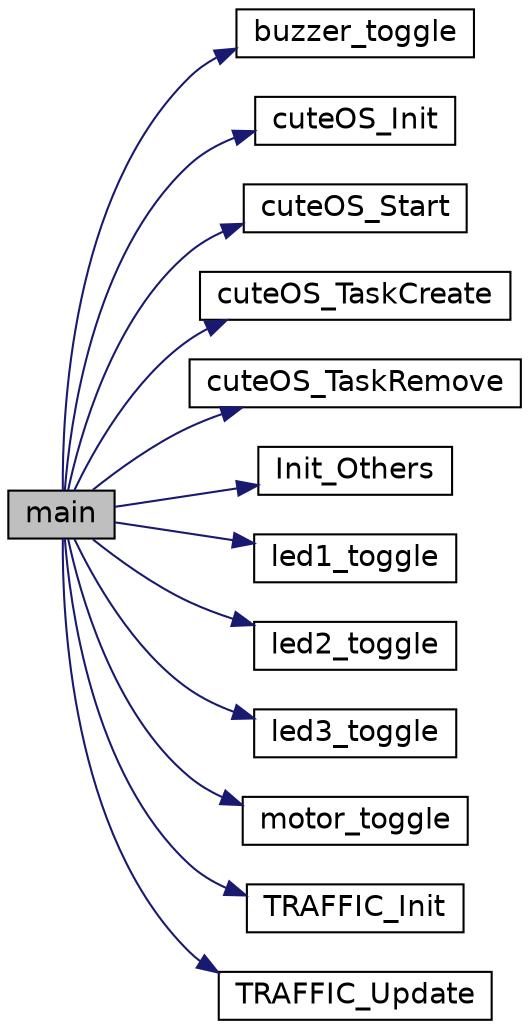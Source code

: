 digraph "main"
{
 // LATEX_PDF_SIZE
  edge [fontname="Helvetica",fontsize="14",labelfontname="Helvetica",labelfontsize="14"];
  node [fontname="Helvetica",fontsize="14",shape=record];
  rankdir="LR";
  Node1 [label="main",height=0.2,width=0.4,color="black", fillcolor="grey75", style="filled", fontcolor="black",tooltip=" "];
  Node1 -> Node2 [color="midnightblue",fontsize="14",style="solid",fontname="Helvetica"];
  Node2 [label="buzzer_toggle",height=0.2,width=0.4,color="black", fillcolor="white", style="filled",URL="$main_8c.html#a6c976f7ac0ffb00b38efc557b4c019ec",tooltip=" "];
  Node1 -> Node3 [color="midnightblue",fontsize="14",style="solid",fontname="Helvetica"];
  Node3 [label="cuteOS_Init",height=0.2,width=0.4,color="black", fillcolor="white", style="filled",URL="$cute_o_s_8h.html#a538cb1529929abdc516dbc5a23bf41fd",tooltip="Sets up Timer 2 to drive the simple EOS."];
  Node1 -> Node4 [color="midnightblue",fontsize="14",style="solid",fontname="Helvetica"];
  Node4 [label="cuteOS_Start",height=0.2,width=0.4,color="black", fillcolor="white", style="filled",URL="$cute_o_s_8h.html#a90f66f4ffbd452ceb65c8968caada76f",tooltip="The OS enters 'idle mode' between clock ticks to save power."];
  Node1 -> Node5 [color="midnightblue",fontsize="14",style="solid",fontname="Helvetica"];
  Node5 [label="cuteOS_TaskCreate",height=0.2,width=0.4,color="black", fillcolor="white", style="filled",URL="$cute_o_s_8h.html#a7d3052acc66fae6a67b7cf7ccbf3d8d4",tooltip="Create a task with the given task function and the given tick time."];
  Node1 -> Node6 [color="midnightblue",fontsize="14",style="solid",fontname="Helvetica"];
  Node6 [label="cuteOS_TaskRemove",height=0.2,width=0.4,color="black", fillcolor="white", style="filled",URL="$cute_o_s_8h.html#a29a8d320c73b798551f37a26b03cab71",tooltip="Remove a task from the tasks array."];
  Node1 -> Node7 [color="midnightblue",fontsize="14",style="solid",fontname="Helvetica"];
  Node7 [label="Init_Others",height=0.2,width=0.4,color="black", fillcolor="white", style="filled",URL="$main_8c.html#a1997966c7114e418ca8a5cca191d1f88",tooltip=" "];
  Node1 -> Node8 [color="midnightblue",fontsize="14",style="solid",fontname="Helvetica"];
  Node8 [label="led1_toggle",height=0.2,width=0.4,color="black", fillcolor="white", style="filled",URL="$main_8c.html#a6fa8e7c693565ded0ab5ee29fa5de791",tooltip=" "];
  Node1 -> Node9 [color="midnightblue",fontsize="14",style="solid",fontname="Helvetica"];
  Node9 [label="led2_toggle",height=0.2,width=0.4,color="black", fillcolor="white", style="filled",URL="$main_8c.html#a47b506b62b06e2e85e62520338abe72e",tooltip=" "];
  Node1 -> Node10 [color="midnightblue",fontsize="14",style="solid",fontname="Helvetica"];
  Node10 [label="led3_toggle",height=0.2,width=0.4,color="black", fillcolor="white", style="filled",URL="$main_8c.html#af0bbe854fc7f08055c70db5ed01faef9",tooltip=" "];
  Node1 -> Node11 [color="midnightblue",fontsize="14",style="solid",fontname="Helvetica"];
  Node11 [label="motor_toggle",height=0.2,width=0.4,color="black", fillcolor="white", style="filled",URL="$main_8c.html#a4cad5dd5dd4488af1f611c046b28b517",tooltip=" "];
  Node1 -> Node12 [color="midnightblue",fontsize="14",style="solid",fontname="Helvetica"];
  Node12 [label="TRAFFIC_Init",height=0.2,width=0.4,color="black", fillcolor="white", style="filled",URL="$traffic_8h.html#aec307edaf66438346ef2f2a23e961ccb",tooltip="Initialize the traffic light system to RED state."];
  Node1 -> Node13 [color="midnightblue",fontsize="14",style="solid",fontname="Helvetica"];
  Node13 [label="TRAFFIC_Update",height=0.2,width=0.4,color="black", fillcolor="white", style="filled",URL="$traffic_8h.html#aac30159179227db868e8343ffc3ba333",tooltip=" "];
}
